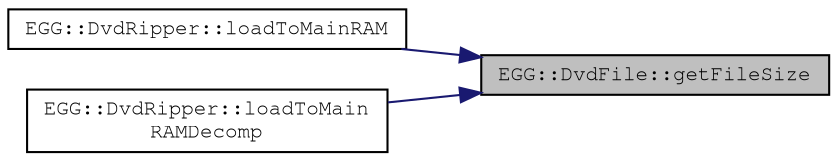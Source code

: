 digraph "EGG::DvdFile::getFileSize"
{
 // LATEX_PDF_SIZE
  edge [fontname="FreeMono",fontsize="10",labelfontname="FreeMono",labelfontsize="10"];
  node [fontname="FreeMono",fontsize="10",shape=record];
  rankdir="RL";
  Node1 [label="EGG::DvdFile::getFileSize",height=0.2,width=0.4,color="black", fillcolor="grey75", style="filled", fontcolor="black",tooltip="Get the filesize."];
  Node1 -> Node2 [dir="back",color="midnightblue",fontsize="10",style="solid",fontname="FreeMono"];
  Node2 [label="EGG::DvdRipper::loadToMainRAM",height=0.2,width=0.4,color="black", fillcolor="white", style="filled",URL="$class_e_g_g_1_1_dvd_ripper.html#a83d23067cf839035ec049ac6a8761e85",tooltip="Load a file on the disc to main RAM given the DvdFile wrapper."];
  Node1 -> Node3 [dir="back",color="midnightblue",fontsize="10",style="solid",fontname="FreeMono"];
  Node3 [label="EGG::DvdRipper::loadToMain\lRAMDecomp",height=0.2,width=0.4,color="black", fillcolor="white", style="filled",URL="$class_e_g_g_1_1_dvd_ripper.html#a57372632a68d9cac8c281626e23fa241",tooltip="Load and decompress a file on the disc to main RAM given the DvdFile wrapper."];
}
